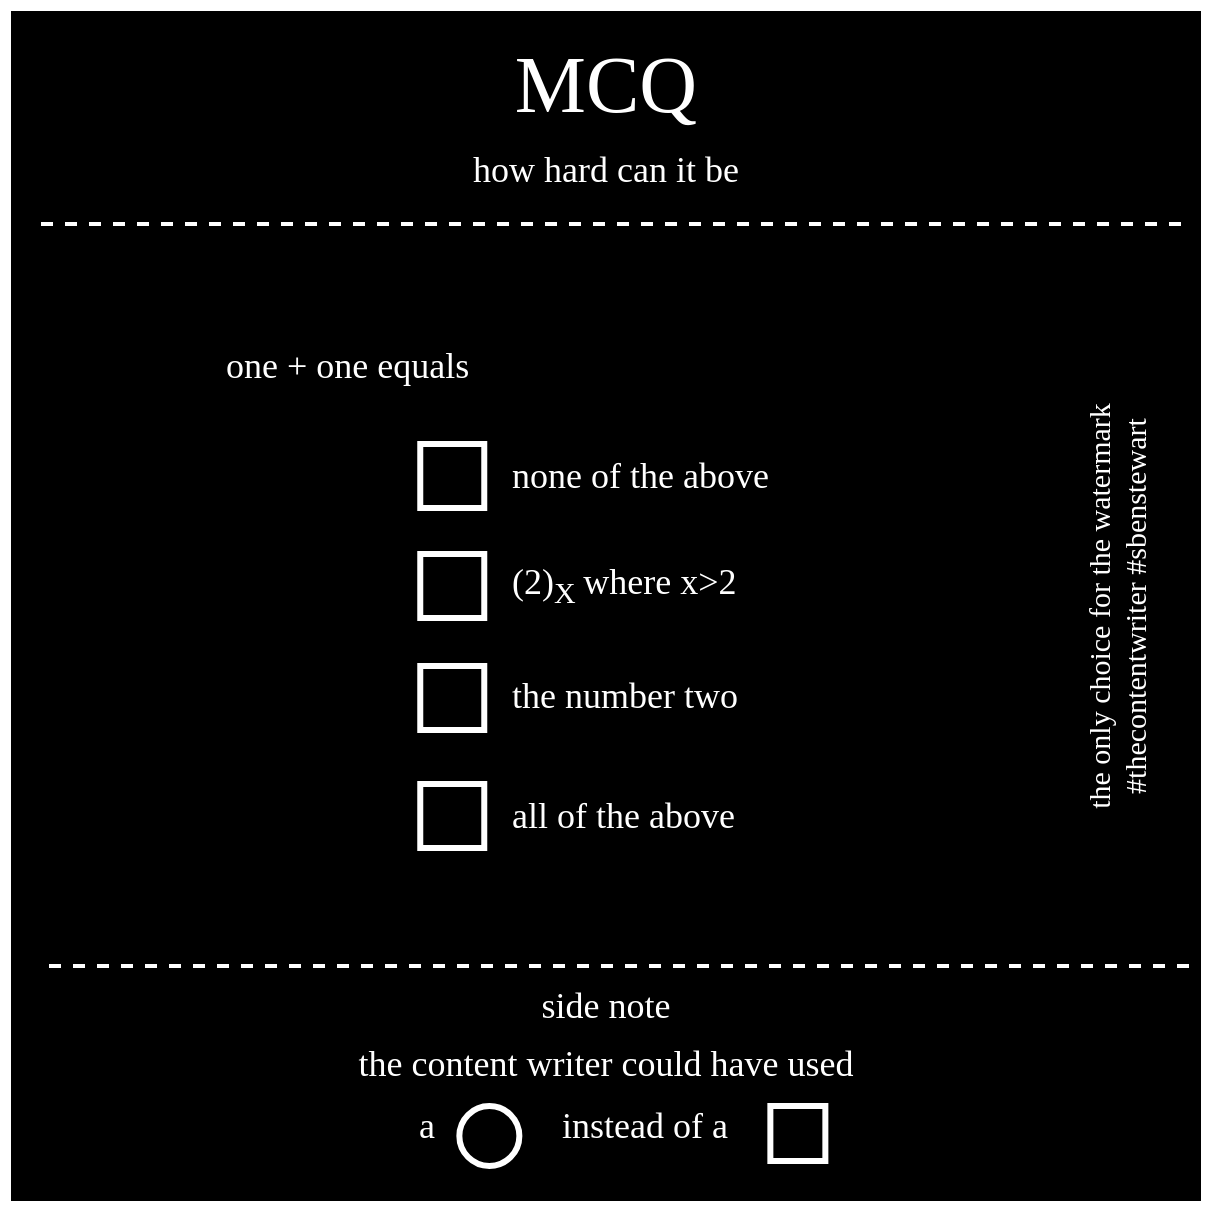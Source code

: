<mxfile version="14.6.13" type="device"><diagram id="dX7Dphyso45SB9-RoEhv" name="Page-1"><mxGraphModel dx="1038" dy="556" grid="1" gridSize="10" guides="1" tooltips="1" connect="1" arrows="1" fold="1" page="1" pageScale="1" pageWidth="827" pageHeight="1169" math="0" shadow="0"><root><mxCell id="0"/><mxCell id="1" parent="0"/><mxCell id="nfxZPmU7g6QgWNAvG-ER-2" value="" style="whiteSpace=wrap;html=1;aspect=fixed;strokeWidth=5;fontFamily=xkcd;fillColor=#000000;strokeColor=#FFFFFF;" parent="1" vertex="1"><mxGeometry x="210" y="90" width="600" height="600" as="geometry"/></mxCell><mxCell id="8b6ggLF4gSHIukh4vJdm-18" value="&lt;font&gt;&lt;span style=&quot;font-size: 40px&quot;&gt;&lt;font color=&quot;#ffffff&quot;&gt;MCQ&lt;/font&gt;&lt;/span&gt;&lt;br&gt;&lt;/font&gt;" style="text;html=1;strokeColor=none;fillColor=none;align=center;verticalAlign=middle;whiteSpace=wrap;rounded=0;fontFamily=xkcd;" parent="1" vertex="1"><mxGeometry x="225" y="118" width="570" height="22" as="geometry"/></mxCell><mxCell id="8b6ggLF4gSHIukh4vJdm-24" value="&lt;font&gt;&lt;span style=&quot;font-size: 18px&quot;&gt;&lt;font color=&quot;#ffffff&quot;&gt;how hard can it be&lt;/font&gt;&lt;/span&gt;&lt;br&gt;&lt;/font&gt;" style="text;html=1;strokeColor=none;fillColor=none;align=center;verticalAlign=middle;whiteSpace=wrap;rounded=0;fontFamily=xkcd;" parent="1" vertex="1"><mxGeometry x="210" y="162" width="600" height="20" as="geometry"/></mxCell><mxCell id="8b6ggLF4gSHIukh4vJdm-30" value="" style="endArrow=none;dashed=1;html=1;strokeWidth=2;strokeColor=#FFFFFF;" parent="1" edge="1"><mxGeometry width="50" height="50" relative="1" as="geometry"><mxPoint x="797.5" y="199" as="sourcePoint"/><mxPoint x="222.5" y="199" as="targetPoint"/></mxGeometry></mxCell><mxCell id="k-dpR7HA_-HZ3Fbqk2lw-16" value="" style="endArrow=none;dashed=1;html=1;strokeWidth=2;strokeColor=#FFFFFF;" parent="1" edge="1"><mxGeometry width="50" height="50" relative="1" as="geometry"><mxPoint x="801.5" y="570" as="sourcePoint"/><mxPoint x="226.5" y="570" as="targetPoint"/></mxGeometry></mxCell><mxCell id="k-dpR7HA_-HZ3Fbqk2lw-17" value="&lt;font style=&quot;font-size: 18px&quot;&gt;&lt;font color=&quot;#ffffff&quot; style=&quot;font-size: 18px&quot;&gt;&lt;span&gt;side note&lt;/span&gt;&lt;/font&gt;&lt;br&gt;&lt;/font&gt;" style="text;html=1;strokeColor=none;fillColor=none;align=center;verticalAlign=middle;whiteSpace=wrap;rounded=0;fontFamily=xkcd;" parent="1" vertex="1"><mxGeometry x="210" y="570" width="600" height="40" as="geometry"/></mxCell><mxCell id="euaHSMH8fYii958cPEId-22" style="edgeStyle=orthogonalEdgeStyle;rounded=0;orthogonalLoop=1;jettySize=auto;html=1;exitX=0.5;exitY=1;exitDx=0;exitDy=0;strokeWidth=2;" parent="1" edge="1"><mxGeometry relative="1" as="geometry"><mxPoint x="661" y="451" as="sourcePoint"/><mxPoint x="661" y="451" as="targetPoint"/></mxGeometry></mxCell><mxCell id="pKVuHFSoDqtFi99w7tCS-15" value="&lt;font style=&quot;font-size: 15px&quot;&gt;&lt;font color=&quot;#ffffff&quot;&gt;the only choice for the watermark&lt;br&gt;#thecontentwriter #sbenstewart&lt;/font&gt;&lt;br&gt;&lt;/font&gt;" style="text;html=1;strokeColor=none;fillColor=none;align=center;verticalAlign=middle;whiteSpace=wrap;rounded=0;rotation=-90;fontFamily=xkcd;" parent="1" vertex="1"><mxGeometry x="605" y="380" width="320" height="20" as="geometry"/></mxCell><mxCell id="3mnlAlzwJF9VtaxH-DPb-1" value="&lt;div&gt;&lt;span style=&quot;font-size: 18px&quot;&gt;one + one equals&lt;/span&gt;&lt;/div&gt;" style="text;html=1;fillColor=none;align=left;verticalAlign=middle;whiteSpace=wrap;rounded=0;fontFamily=xkcd;fontColor=#FFFFFF;" vertex="1" parent="1"><mxGeometry x="318.38" y="250" width="290" height="40" as="geometry"/></mxCell><mxCell id="3mnlAlzwJF9VtaxH-DPb-4" value="&lt;div&gt;&lt;span style=&quot;font-size: 18px&quot;&gt;none of the above&lt;/span&gt;&lt;/div&gt;" style="text;html=1;fillColor=none;align=left;verticalAlign=middle;whiteSpace=wrap;rounded=0;fontFamily=xkcd;fontColor=#FFFFFF;" vertex="1" parent="1"><mxGeometry x="460.63" y="305" width="211" height="40" as="geometry"/></mxCell><mxCell id="3mnlAlzwJF9VtaxH-DPb-6" value="&lt;span style=&quot;font-size: 18px&quot;&gt;(2)&lt;sub&gt;X &lt;/sub&gt;where x&amp;gt;2&lt;/span&gt;" style="text;html=1;fillColor=none;align=left;verticalAlign=middle;whiteSpace=wrap;rounded=0;fontFamily=xkcd;fontColor=#FFFFFF;" vertex="1" parent="1"><mxGeometry x="460.63" y="360" width="168.75" height="40" as="geometry"/></mxCell><mxCell id="3mnlAlzwJF9VtaxH-DPb-8" value="&lt;div&gt;&lt;span style=&quot;font-size: 18px&quot;&gt;the number two&lt;/span&gt;&lt;/div&gt;" style="text;html=1;fillColor=none;align=left;verticalAlign=middle;whiteSpace=wrap;rounded=0;fontFamily=xkcd;fontColor=#FFFFFF;" vertex="1" parent="1"><mxGeometry x="460.63" y="415" width="188.75" height="40" as="geometry"/></mxCell><mxCell id="3mnlAlzwJF9VtaxH-DPb-12" value="&lt;div&gt;&lt;span style=&quot;font-size: 18px&quot;&gt;all of the above&lt;/span&gt;&lt;/div&gt;" style="text;html=1;fillColor=none;align=left;verticalAlign=middle;whiteSpace=wrap;rounded=0;fontFamily=xkcd;fontColor=#FFFFFF;" vertex="1" parent="1"><mxGeometry x="460.63" y="475" width="241" height="40" as="geometry"/></mxCell><mxCell id="3mnlAlzwJF9VtaxH-DPb-15" value="&lt;font style=&quot;font-size: 18px&quot;&gt;&lt;font color=&quot;#ffffff&quot;&gt;the content writer could have used&lt;/font&gt;&lt;br&gt;&lt;/font&gt;" style="text;html=1;strokeColor=none;fillColor=none;align=center;verticalAlign=middle;whiteSpace=wrap;rounded=0;fontFamily=xkcd;" vertex="1" parent="1"><mxGeometry x="210" y="594.5" width="600" height="48" as="geometry"/></mxCell><mxCell id="3mnlAlzwJF9VtaxH-DPb-16" value="&lt;font style=&quot;font-size: 18px&quot;&gt;&lt;font color=&quot;#ffffff&quot; style=&quot;font-size: 18px&quot;&gt;&lt;span&gt;instead of a&lt;/span&gt;&lt;/font&gt;&lt;br&gt;&lt;/font&gt;" style="text;html=1;strokeColor=none;fillColor=none;align=center;verticalAlign=middle;whiteSpace=wrap;rounded=0;fontFamily=xkcd;" vertex="1" parent="1"><mxGeometry x="460.3" y="626" width="139.13" height="48" as="geometry"/></mxCell><mxCell id="3mnlAlzwJF9VtaxH-DPb-17" value="" style="ellipse;whiteSpace=wrap;html=1;aspect=fixed;strokeColor=#FFFFFF;strokeWidth=3;fillColor=none;" vertex="1" parent="1"><mxGeometry x="436.68" y="640" width="30" height="30" as="geometry"/></mxCell><mxCell id="3mnlAlzwJF9VtaxH-DPb-18" value="" style="whiteSpace=wrap;html=1;aspect=fixed;strokeColor=#FFFFFF;strokeWidth=3;fillColor=none;" vertex="1" parent="1"><mxGeometry x="592.18" y="640" width="27.5" height="27.5" as="geometry"/></mxCell><mxCell id="3mnlAlzwJF9VtaxH-DPb-26" value="" style="whiteSpace=wrap;html=1;aspect=fixed;strokeColor=#FFFFFF;strokeWidth=3;fillColor=none;" vertex="1" parent="1"><mxGeometry x="417.13" y="309" width="32" height="32" as="geometry"/></mxCell><mxCell id="3mnlAlzwJF9VtaxH-DPb-27" value="" style="whiteSpace=wrap;html=1;aspect=fixed;strokeColor=#FFFFFF;strokeWidth=3;fillColor=none;" vertex="1" parent="1"><mxGeometry x="417.13" y="364" width="32" height="32" as="geometry"/></mxCell><mxCell id="3mnlAlzwJF9VtaxH-DPb-28" value="" style="whiteSpace=wrap;html=1;aspect=fixed;strokeColor=#FFFFFF;strokeWidth=3;fillColor=none;" vertex="1" parent="1"><mxGeometry x="417.13" y="420" width="32" height="32" as="geometry"/></mxCell><mxCell id="3mnlAlzwJF9VtaxH-DPb-29" value="" style="whiteSpace=wrap;html=1;aspect=fixed;strokeColor=#FFFFFF;strokeWidth=3;fillColor=none;" vertex="1" parent="1"><mxGeometry x="417.13" y="479" width="32" height="32" as="geometry"/></mxCell><mxCell id="3mnlAlzwJF9VtaxH-DPb-30" value="&lt;font style=&quot;font-size: 18px&quot;&gt;&lt;font color=&quot;#ffffff&quot; style=&quot;font-size: 18px&quot;&gt;&lt;span&gt;a&lt;/span&gt;&lt;/font&gt;&lt;br&gt;&lt;/font&gt;" style="text;html=1;strokeColor=none;fillColor=none;align=center;verticalAlign=middle;whiteSpace=wrap;rounded=0;fontFamily=xkcd;" vertex="1" parent="1"><mxGeometry x="400.31" y="626" width="41.12" height="48" as="geometry"/></mxCell></root></mxGraphModel></diagram></mxfile>